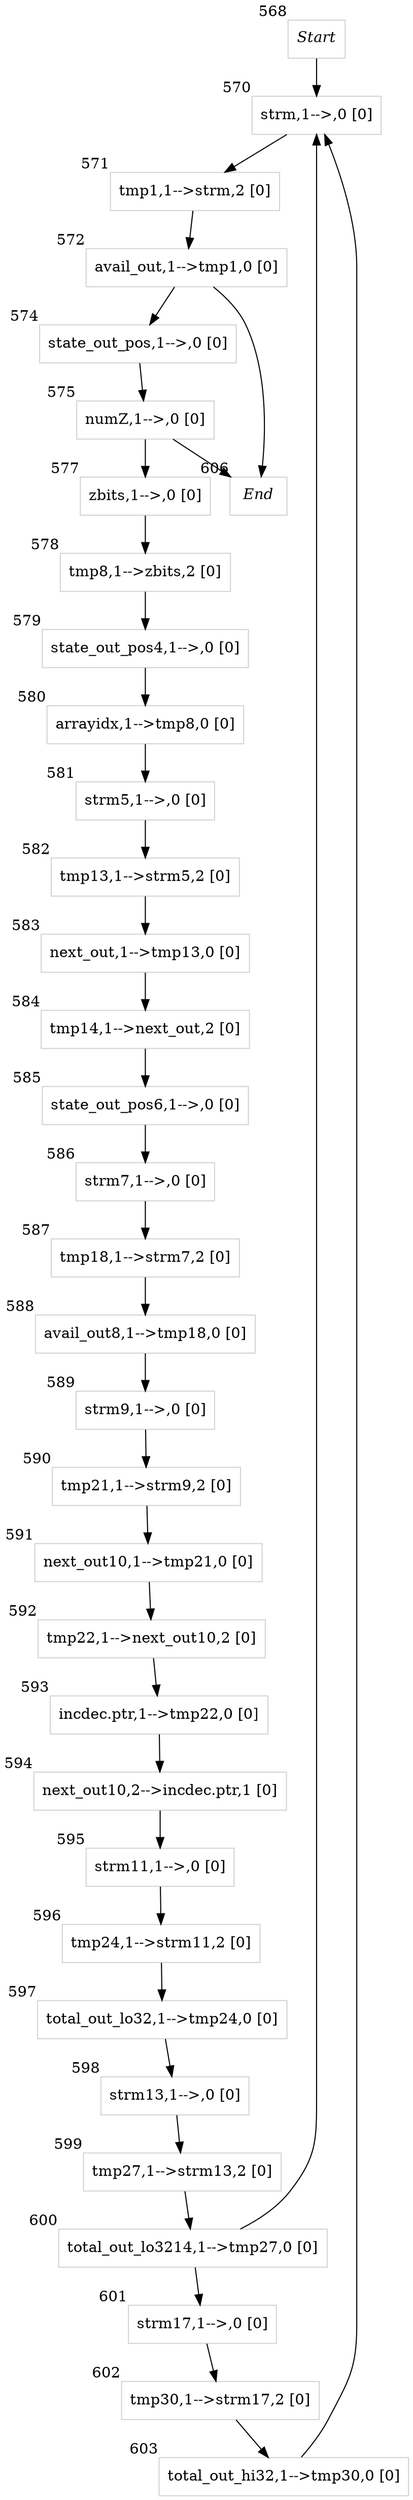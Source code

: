 digraph GPG{
node [shape=box]; 
568[label=<<I>Start</I>>,xlabel="568", color=lightgray, fontcolor=black];
568->570;
570[label="strm,1-->,0 [0]
",xlabel="570", color=lightgray, fontcolor=black];
570->571;
571[label="tmp1,1-->strm,2 [0]
",xlabel="571", color=lightgray, fontcolor=black];
571->572;
572[label="avail_out,1-->tmp1,0 [0]
",xlabel="572", color=lightgray, fontcolor=black];
572->574;
572->606;
574[label="state_out_pos,1-->,0 [0]
",xlabel="574", color=lightgray, fontcolor=black];
574->575;
575[label="numZ,1-->,0 [0]
",xlabel="575", color=lightgray, fontcolor=black];
575->577;
575->606;
577[label="zbits,1-->,0 [0]
",xlabel="577", color=lightgray, fontcolor=black];
577->578;
578[label="tmp8,1-->zbits,2 [0]
",xlabel="578", color=lightgray, fontcolor=black];
578->579;
579[label="state_out_pos4,1-->,0 [0]
",xlabel="579", color=lightgray, fontcolor=black];
579->580;
580[label="arrayidx,1-->tmp8,0 [0]
",xlabel="580", color=lightgray, fontcolor=black];
580->581;
581[label="strm5,1-->,0 [0]
",xlabel="581", color=lightgray, fontcolor=black];
581->582;
582[label="tmp13,1-->strm5,2 [0]
",xlabel="582", color=lightgray, fontcolor=black];
582->583;
583[label="next_out,1-->tmp13,0 [0]
",xlabel="583", color=lightgray, fontcolor=black];
583->584;
584[label="tmp14,1-->next_out,2 [0]
",xlabel="584", color=lightgray, fontcolor=black];
584->585;
585[label="state_out_pos6,1-->,0 [0]
",xlabel="585", color=lightgray, fontcolor=black];
585->586;
586[label="strm7,1-->,0 [0]
",xlabel="586", color=lightgray, fontcolor=black];
586->587;
587[label="tmp18,1-->strm7,2 [0]
",xlabel="587", color=lightgray, fontcolor=black];
587->588;
588[label="avail_out8,1-->tmp18,0 [0]
",xlabel="588", color=lightgray, fontcolor=black];
588->589;
589[label="strm9,1-->,0 [0]
",xlabel="589", color=lightgray, fontcolor=black];
589->590;
590[label="tmp21,1-->strm9,2 [0]
",xlabel="590", color=lightgray, fontcolor=black];
590->591;
591[label="next_out10,1-->tmp21,0 [0]
",xlabel="591", color=lightgray, fontcolor=black];
591->592;
592[label="tmp22,1-->next_out10,2 [0]
",xlabel="592", color=lightgray, fontcolor=black];
592->593;
593[label="incdec.ptr,1-->tmp22,0 [0]
",xlabel="593", color=lightgray, fontcolor=black];
593->594;
594[label="next_out10,2-->incdec.ptr,1 [0]
",xlabel="594", color=lightgray, fontcolor=black];
594->595;
595[label="strm11,1-->,0 [0]
",xlabel="595", color=lightgray, fontcolor=black];
595->596;
596[label="tmp24,1-->strm11,2 [0]
",xlabel="596", color=lightgray, fontcolor=black];
596->597;
597[label="total_out_lo32,1-->tmp24,0 [0]
",xlabel="597", color=lightgray, fontcolor=black];
597->598;
598[label="strm13,1-->,0 [0]
",xlabel="598", color=lightgray, fontcolor=black];
598->599;
599[label="tmp27,1-->strm13,2 [0]
",xlabel="599", color=lightgray, fontcolor=black];
599->600;
600[label="total_out_lo3214,1-->tmp27,0 [0]
",xlabel="600", color=lightgray, fontcolor=black];
600->570;
600->601;
601[label="strm17,1-->,0 [0]
",xlabel="601", color=lightgray, fontcolor=black];
601->602;
602[label="tmp30,1-->strm17,2 [0]
",xlabel="602", color=lightgray, fontcolor=black];
602->603;
603[label="total_out_hi32,1-->tmp30,0 [0]
",xlabel="603", color=lightgray, fontcolor=black];
603->570;
606[label=<<I>End</I>>,xlabel="606", color=lightgray, fontcolor=black];
}